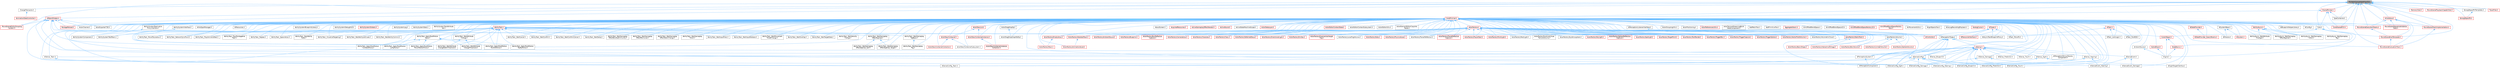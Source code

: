 digraph "PointerIsConvertibleFromTo.h"
{
 // INTERACTIVE_SVG=YES
 // LATEX_PDF_SIZE
  bgcolor="transparent";
  edge [fontname=Helvetica,fontsize=10,labelfontname=Helvetica,labelfontsize=10];
  node [fontname=Helvetica,fontsize=10,shape=box,height=0.2,width=0.4];
  Node1 [id="Node000001",label="PointerIsConvertibleFromTo.h",height=0.2,width=0.4,color="gray40", fillcolor="grey60", style="filled", fontcolor="black",tooltip=" "];
  Node1 -> Node2 [id="edge1_Node000001_Node000002",dir="back",color="steelblue1",style="solid",tooltip=" "];
  Node2 [id="Node000002",label="ChangeTransactor.h",height=0.2,width=0.4,color="grey40", fillcolor="white", style="filled",URL="$d6/da1/ChangeTransactor_8h.html",tooltip=" "];
  Node2 -> Node3 [id="edge2_Node000002_Node000003",dir="back",color="steelblue1",style="solid",tooltip=" "];
  Node3 [id="Node000003",label="IAnimationDataController.h",height=0.2,width=0.4,color="red", fillcolor="#FFF0F0", style="filled",URL="$df/d22/IAnimationDataController_8h.html",tooltip=" "];
  Node1 -> Node172 [id="edge3_Node000001_Node000172",dir="back",color="steelblue1",style="solid",tooltip=" "];
  Node172 [id="Node000172",label="Core.h",height=0.2,width=0.4,color="grey40", fillcolor="white", style="filled",URL="$d6/dd7/Core_8h.html",tooltip=" "];
  Node172 -> Node173 [id="edge4_Node000172_Node000173",dir="back",color="steelblue1",style="solid",tooltip=" "];
  Node173 [id="Node000173",label="CoreUObject.h",height=0.2,width=0.4,color="red", fillcolor="#FFF0F0", style="filled",URL="$d0/ded/CoreUObject_8h.html",tooltip=" "];
  Node173 -> Node12 [id="edge5_Node000173_Node000012",dir="back",color="steelblue1",style="solid",tooltip=" "];
  Node12 [id="Node000012",label="Engine.h",height=0.2,width=0.4,color="grey40", fillcolor="white", style="filled",URL="$d1/d34/Public_2Engine_8h.html",tooltip=" "];
  Node173 -> Node174 [id="edge6_Node000173_Node000174",dir="back",color="steelblue1",style="solid",tooltip=" "];
  Node174 [id="Node000174",label="SlateBasics.h",height=0.2,width=0.4,color="red", fillcolor="#FFF0F0", style="filled",URL="$da/d2f/SlateBasics_8h.html",tooltip=" "];
  Node174 -> Node12 [id="edge7_Node000174_Node000012",dir="back",color="steelblue1",style="solid",tooltip=" "];
  Node172 -> Node12 [id="edge8_Node000172_Node000012",dir="back",color="steelblue1",style="solid",tooltip=" "];
  Node172 -> Node174 [id="edge9_Node000172_Node000174",dir="back",color="steelblue1",style="solid",tooltip=" "];
  Node1 -> Node178 [id="edge10_Node000001_Node000178",dir="back",color="steelblue1",style="solid",tooltip=" "];
  Node178 [id="Node000178",label="CoreMinimal.h",height=0.2,width=0.4,color="red", fillcolor="#FFF0F0", style="filled",URL="$d7/d67/CoreMinimal_8h.html",tooltip=" "];
  Node178 -> Node179 [id="edge11_Node000178_Node000179",dir="back",color="steelblue1",style="solid",tooltip=" "];
  Node179 [id="Node000179",label="AIAsyncTaskBlueprintProxy.h",height=0.2,width=0.4,color="grey40", fillcolor="white", style="filled",URL="$db/d07/AIAsyncTaskBlueprintProxy_8h.html",tooltip=" "];
  Node178 -> Node180 [id="edge12_Node000178_Node000180",dir="back",color="steelblue1",style="solid",tooltip=" "];
  Node180 [id="Node000180",label="AIBlueprintHelperLibrary.h",height=0.2,width=0.4,color="grey40", fillcolor="white", style="filled",URL="$dc/d00/AIBlueprintHelperLibrary_8h.html",tooltip=" "];
  Node178 -> Node181 [id="edge13_Node000178_Node000181",dir="back",color="steelblue1",style="solid",tooltip=" "];
  Node181 [id="Node000181",label="AIConfig.h",height=0.2,width=0.4,color="grey40", fillcolor="white", style="filled",URL="$da/da3/AIConfig_8h.html",tooltip=" "];
  Node178 -> Node182 [id="edge14_Node000178_Node000182",dir="back",color="steelblue1",style="solid",tooltip=" "];
  Node182 [id="Node000182",label="AIController.h",height=0.2,width=0.4,color="red", fillcolor="#FFF0F0", style="filled",URL="$d7/dd8/AIController_8h.html",tooltip=" "];
  Node178 -> Node185 [id="edge15_Node000178_Node000185",dir="back",color="steelblue1",style="solid",tooltip=" "];
  Node185 [id="Node000185",label="AIDataProvider.h",height=0.2,width=0.4,color="red", fillcolor="#FFF0F0", style="filled",URL="$dd/d5b/AIDataProvider_8h.html",tooltip=" "];
  Node185 -> Node186 [id="edge16_Node000185_Node000186",dir="back",color="steelblue1",style="solid",tooltip=" "];
  Node186 [id="Node000186",label="AIDataProvider_QueryParams.h",height=0.2,width=0.4,color="red", fillcolor="#FFF0F0", style="filled",URL="$d3/dd9/AIDataProvider__QueryParams_8h.html",tooltip=" "];
  Node178 -> Node186 [id="edge17_Node000178_Node000186",dir="back",color="steelblue1",style="solid",tooltip=" "];
  Node178 -> Node196 [id="edge18_Node000178_Node000196",dir="back",color="steelblue1",style="solid",tooltip=" "];
  Node196 [id="Node000196",label="AIHotSpotManager.h",height=0.2,width=0.4,color="grey40", fillcolor="white", style="filled",URL="$da/d1d/AIHotSpotManager_8h.html",tooltip=" "];
  Node178 -> Node197 [id="edge19_Node000178_Node000197",dir="back",color="steelblue1",style="solid",tooltip=" "];
  Node197 [id="Node000197",label="AIModule.h",height=0.2,width=0.4,color="grey40", fillcolor="white", style="filled",URL="$d9/df1/AIModule_8h.html",tooltip=" "];
  Node178 -> Node198 [id="edge20_Node000178_Node000198",dir="back",color="steelblue1",style="solid",tooltip=" "];
  Node198 [id="Node000198",label="AIPerceptionComponent.h",height=0.2,width=0.4,color="grey40", fillcolor="white", style="filled",URL="$d6/d0a/AIPerceptionComponent_8h.html",tooltip=" "];
  Node178 -> Node199 [id="edge21_Node000178_Node000199",dir="back",color="steelblue1",style="solid",tooltip=" "];
  Node199 [id="Node000199",label="AIPerceptionListenerInterface.h",height=0.2,width=0.4,color="grey40", fillcolor="white", style="filled",URL="$d4/dd7/AIPerceptionListenerInterface_8h.html",tooltip=" "];
  Node199 -> Node182 [id="edge22_Node000199_Node000182",dir="back",color="steelblue1",style="solid",tooltip=" "];
  Node178 -> Node200 [id="edge23_Node000178_Node000200",dir="back",color="steelblue1",style="solid",tooltip=" "];
  Node200 [id="Node000200",label="AIPerceptionStimuliSource\lComponent.h",height=0.2,width=0.4,color="grey40", fillcolor="white", style="filled",URL="$df/da3/AIPerceptionStimuliSourceComponent_8h.html",tooltip=" "];
  Node178 -> Node201 [id="edge24_Node000178_Node000201",dir="back",color="steelblue1",style="solid",tooltip=" "];
  Node201 [id="Node000201",label="AIPerceptionSystem.h",height=0.2,width=0.4,color="grey40", fillcolor="white", style="filled",URL="$d0/d08/AIPerceptionSystem_8h.html",tooltip=" "];
  Node201 -> Node198 [id="edge25_Node000201_Node000198",dir="back",color="steelblue1",style="solid",tooltip=" "];
  Node178 -> Node202 [id="edge26_Node000178_Node000202",dir="back",color="steelblue1",style="solid",tooltip=" "];
  Node202 [id="Node000202",label="AIPerceptionTypes.h",height=0.2,width=0.4,color="grey40", fillcolor="white", style="filled",URL="$de/d00/AIPerceptionTypes_8h.html",tooltip=" "];
  Node202 -> Node198 [id="edge27_Node000202_Node000198",dir="back",color="steelblue1",style="solid",tooltip=" "];
  Node202 -> Node201 [id="edge28_Node000202_Node000201",dir="back",color="steelblue1",style="solid",tooltip=" "];
  Node202 -> Node203 [id="edge29_Node000202_Node000203",dir="back",color="steelblue1",style="solid",tooltip=" "];
  Node203 [id="Node000203",label="AISense.h",height=0.2,width=0.4,color="red", fillcolor="#FFF0F0", style="filled",URL="$d3/dbd/AISense_8h.html",tooltip=" "];
  Node203 -> Node198 [id="edge30_Node000203_Node000198",dir="back",color="steelblue1",style="solid",tooltip=" "];
  Node203 -> Node200 [id="edge31_Node000203_Node000200",dir="back",color="steelblue1",style="solid",tooltip=" "];
  Node203 -> Node201 [id="edge32_Node000203_Node000201",dir="back",color="steelblue1",style="solid",tooltip=" "];
  Node203 -> Node204 [id="edge33_Node000203_Node000204",dir="back",color="steelblue1",style="solid",tooltip=" "];
  Node204 [id="Node000204",label="AISenseConfig.h",height=0.2,width=0.4,color="grey40", fillcolor="white", style="filled",URL="$d4/d73/AISenseConfig_8h.html",tooltip=" "];
  Node204 -> Node205 [id="edge34_Node000204_Node000205",dir="back",color="steelblue1",style="solid",tooltip=" "];
  Node205 [id="Node000205",label="AISenseConfig_Blueprint.h",height=0.2,width=0.4,color="grey40", fillcolor="white", style="filled",URL="$d7/ddf/AISenseConfig__Blueprint_8h.html",tooltip=" "];
  Node204 -> Node206 [id="edge35_Node000204_Node000206",dir="back",color="steelblue1",style="solid",tooltip=" "];
  Node206 [id="Node000206",label="AISenseConfig_Damage.h",height=0.2,width=0.4,color="grey40", fillcolor="white", style="filled",URL="$d4/d13/AISenseConfig__Damage_8h.html",tooltip=" "];
  Node204 -> Node207 [id="edge36_Node000204_Node000207",dir="back",color="steelblue1",style="solid",tooltip=" "];
  Node207 [id="Node000207",label="AISenseConfig_Hearing.h",height=0.2,width=0.4,color="grey40", fillcolor="white", style="filled",URL="$df/d81/AISenseConfig__Hearing_8h.html",tooltip=" "];
  Node204 -> Node208 [id="edge37_Node000204_Node000208",dir="back",color="steelblue1",style="solid",tooltip=" "];
  Node208 [id="Node000208",label="AISenseConfig_Prediction.h",height=0.2,width=0.4,color="grey40", fillcolor="white", style="filled",URL="$d2/d6e/AISenseConfig__Prediction_8h.html",tooltip=" "];
  Node204 -> Node209 [id="edge38_Node000204_Node000209",dir="back",color="steelblue1",style="solid",tooltip=" "];
  Node209 [id="Node000209",label="AISenseConfig_Sight.h",height=0.2,width=0.4,color="grey40", fillcolor="white", style="filled",URL="$d7/d17/AISenseConfig__Sight_8h.html",tooltip=" "];
  Node204 -> Node210 [id="edge39_Node000204_Node000210",dir="back",color="steelblue1",style="solid",tooltip=" "];
  Node210 [id="Node000210",label="AISenseConfig_Team.h",height=0.2,width=0.4,color="grey40", fillcolor="white", style="filled",URL="$dc/daf/AISenseConfig__Team_8h.html",tooltip=" "];
  Node204 -> Node211 [id="edge40_Node000204_Node000211",dir="back",color="steelblue1",style="solid",tooltip=" "];
  Node211 [id="Node000211",label="AISenseConfig_Touch.h",height=0.2,width=0.4,color="grey40", fillcolor="white", style="filled",URL="$df/d3a/AISenseConfig__Touch_8h.html",tooltip=" "];
  Node203 -> Node205 [id="edge41_Node000203_Node000205",dir="back",color="steelblue1",style="solid",tooltip=" "];
  Node203 -> Node206 [id="edge42_Node000203_Node000206",dir="back",color="steelblue1",style="solid",tooltip=" "];
  Node203 -> Node207 [id="edge43_Node000203_Node000207",dir="back",color="steelblue1",style="solid",tooltip=" "];
  Node203 -> Node208 [id="edge44_Node000203_Node000208",dir="back",color="steelblue1",style="solid",tooltip=" "];
  Node203 -> Node209 [id="edge45_Node000203_Node000209",dir="back",color="steelblue1",style="solid",tooltip=" "];
  Node203 -> Node210 [id="edge46_Node000203_Node000210",dir="back",color="steelblue1",style="solid",tooltip=" "];
  Node203 -> Node211 [id="edge47_Node000203_Node000211",dir="back",color="steelblue1",style="solid",tooltip=" "];
  Node203 -> Node212 [id="edge48_Node000203_Node000212",dir="back",color="steelblue1",style="solid",tooltip=" "];
  Node212 [id="Node000212",label="AISense_Blueprint.h",height=0.2,width=0.4,color="grey40", fillcolor="white", style="filled",URL="$d6/d30/AISense__Blueprint_8h.html",tooltip=" "];
  Node203 -> Node213 [id="edge49_Node000203_Node000213",dir="back",color="steelblue1",style="solid",tooltip=" "];
  Node213 [id="Node000213",label="AISense_Damage.h",height=0.2,width=0.4,color="grey40", fillcolor="white", style="filled",URL="$dd/d37/AISense__Damage_8h.html",tooltip=" "];
  Node213 -> Node206 [id="edge50_Node000213_Node000206",dir="back",color="steelblue1",style="solid",tooltip=" "];
  Node213 -> Node214 [id="edge51_Node000213_Node000214",dir="back",color="steelblue1",style="solid",tooltip=" "];
  Node214 [id="Node000214",label="AISenseEvent_Damage.h",height=0.2,width=0.4,color="grey40", fillcolor="white", style="filled",URL="$db/d23/AISenseEvent__Damage_8h.html",tooltip=" "];
  Node203 -> Node215 [id="edge52_Node000203_Node000215",dir="back",color="steelblue1",style="solid",tooltip=" "];
  Node215 [id="Node000215",label="AISense_Hearing.h",height=0.2,width=0.4,color="grey40", fillcolor="white", style="filled",URL="$dc/d03/AISense__Hearing_8h.html",tooltip=" "];
  Node215 -> Node207 [id="edge53_Node000215_Node000207",dir="back",color="steelblue1",style="solid",tooltip=" "];
  Node215 -> Node216 [id="edge54_Node000215_Node000216",dir="back",color="steelblue1",style="solid",tooltip=" "];
  Node216 [id="Node000216",label="AISenseEvent_Hearing.h",height=0.2,width=0.4,color="grey40", fillcolor="white", style="filled",URL="$df/d3a/AISenseEvent__Hearing_8h.html",tooltip=" "];
  Node203 -> Node217 [id="edge55_Node000203_Node000217",dir="back",color="steelblue1",style="solid",tooltip=" "];
  Node217 [id="Node000217",label="AISense_Prediction.h",height=0.2,width=0.4,color="grey40", fillcolor="white", style="filled",URL="$d4/de0/AISense__Prediction_8h.html",tooltip=" "];
  Node203 -> Node218 [id="edge56_Node000203_Node000218",dir="back",color="steelblue1",style="solid",tooltip=" "];
  Node218 [id="Node000218",label="AISense_Sight.h",height=0.2,width=0.4,color="grey40", fillcolor="white", style="filled",URL="$d7/d6f/AISense__Sight_8h.html",tooltip=" "];
  Node218 -> Node209 [id="edge57_Node000218_Node000209",dir="back",color="steelblue1",style="solid",tooltip=" "];
  Node218 -> Node219 [id="edge58_Node000218_Node000219",dir="back",color="steelblue1",style="solid",tooltip=" "];
  Node219 [id="Node000219",label="AISightTargetInterface.h",height=0.2,width=0.4,color="grey40", fillcolor="white", style="filled",URL="$d0/dd7/AISightTargetInterface_8h.html",tooltip=" "];
  Node203 -> Node220 [id="edge59_Node000203_Node000220",dir="back",color="steelblue1",style="solid",tooltip=" "];
  Node220 [id="Node000220",label="AISense_Team.h",height=0.2,width=0.4,color="grey40", fillcolor="white", style="filled",URL="$d7/d7a/AISense__Team_8h.html",tooltip=" "];
  Node220 -> Node210 [id="edge60_Node000220_Node000210",dir="back",color="steelblue1",style="solid",tooltip=" "];
  Node203 -> Node221 [id="edge61_Node000203_Node000221",dir="back",color="steelblue1",style="solid",tooltip=" "];
  Node221 [id="Node000221",label="AISense_Touch.h",height=0.2,width=0.4,color="grey40", fillcolor="white", style="filled",URL="$d6/db4/AISense__Touch_8h.html",tooltip=" "];
  Node202 -> Node204 [id="edge62_Node000202_Node000204",dir="back",color="steelblue1",style="solid",tooltip=" "];
  Node202 -> Node207 [id="edge63_Node000202_Node000207",dir="back",color="steelblue1",style="solid",tooltip=" "];
  Node202 -> Node209 [id="edge64_Node000202_Node000209",dir="back",color="steelblue1",style="solid",tooltip=" "];
  Node202 -> Node222 [id="edge65_Node000202_Node000222",dir="back",color="steelblue1",style="solid",tooltip=" "];
  Node222 [id="Node000222",label="AISenseEvent.h",height=0.2,width=0.4,color="grey40", fillcolor="white", style="filled",URL="$de/d44/AISenseEvent_8h.html",tooltip=" "];
  Node222 -> Node214 [id="edge66_Node000222_Node000214",dir="back",color="steelblue1",style="solid",tooltip=" "];
  Node222 -> Node216 [id="edge67_Node000222_Node000216",dir="back",color="steelblue1",style="solid",tooltip=" "];
  Node178 -> Node223 [id="edge68_Node000178_Node000223",dir="back",color="steelblue1",style="solid",tooltip=" "];
  Node223 [id="Node000223",label="AIResourceInterface.h",height=0.2,width=0.4,color="red", fillcolor="#FFF0F0", style="filled",URL="$dd/d0d/AIResourceInterface_8h.html",tooltip=" "];
  Node178 -> Node280 [id="edge69_Node000178_Node000280",dir="back",color="steelblue1",style="solid",tooltip=" "];
  Node280 [id="Node000280",label="AIResources.h",height=0.2,width=0.4,color="grey40", fillcolor="white", style="filled",URL="$d9/db0/AIResources_8h.html",tooltip=" "];
  Node178 -> Node203 [id="edge70_Node000178_Node000203",dir="back",color="steelblue1",style="solid",tooltip=" "];
  Node178 -> Node204 [id="edge71_Node000178_Node000204",dir="back",color="steelblue1",style="solid",tooltip=" "];
  Node178 -> Node205 [id="edge72_Node000178_Node000205",dir="back",color="steelblue1",style="solid",tooltip=" "];
  Node178 -> Node206 [id="edge73_Node000178_Node000206",dir="back",color="steelblue1",style="solid",tooltip=" "];
  Node178 -> Node207 [id="edge74_Node000178_Node000207",dir="back",color="steelblue1",style="solid",tooltip=" "];
  Node178 -> Node208 [id="edge75_Node000178_Node000208",dir="back",color="steelblue1",style="solid",tooltip=" "];
  Node178 -> Node209 [id="edge76_Node000178_Node000209",dir="back",color="steelblue1",style="solid",tooltip=" "];
  Node178 -> Node210 [id="edge77_Node000178_Node000210",dir="back",color="steelblue1",style="solid",tooltip=" "];
  Node178 -> Node211 [id="edge78_Node000178_Node000211",dir="back",color="steelblue1",style="solid",tooltip=" "];
  Node178 -> Node222 [id="edge79_Node000178_Node000222",dir="back",color="steelblue1",style="solid",tooltip=" "];
  Node178 -> Node214 [id="edge80_Node000178_Node000214",dir="back",color="steelblue1",style="solid",tooltip=" "];
  Node178 -> Node216 [id="edge81_Node000178_Node000216",dir="back",color="steelblue1",style="solid",tooltip=" "];
  Node178 -> Node212 [id="edge82_Node000178_Node000212",dir="back",color="steelblue1",style="solid",tooltip=" "];
  Node178 -> Node213 [id="edge83_Node000178_Node000213",dir="back",color="steelblue1",style="solid",tooltip=" "];
  Node178 -> Node215 [id="edge84_Node000178_Node000215",dir="back",color="steelblue1",style="solid",tooltip=" "];
  Node178 -> Node217 [id="edge85_Node000178_Node000217",dir="back",color="steelblue1",style="solid",tooltip=" "];
  Node178 -> Node218 [id="edge86_Node000178_Node000218",dir="back",color="steelblue1",style="solid",tooltip=" "];
  Node178 -> Node220 [id="edge87_Node000178_Node000220",dir="back",color="steelblue1",style="solid",tooltip=" "];
  Node178 -> Node221 [id="edge88_Node000178_Node000221",dir="back",color="steelblue1",style="solid",tooltip=" "];
  Node178 -> Node219 [id="edge89_Node000178_Node000219",dir="back",color="steelblue1",style="solid",tooltip=" "];
  Node178 -> Node281 [id="edge90_Node000178_Node000281",dir="back",color="steelblue1",style="solid",tooltip=" "];
  Node281 [id="Node000281",label="AISystem.h",height=0.2,width=0.4,color="red", fillcolor="#FFF0F0", style="filled",URL="$d0/d71/AISystem_8h.html",tooltip=" "];
  Node178 -> Node286 [id="edge91_Node000178_Node000286",dir="back",color="steelblue1",style="solid",tooltip=" "];
  Node286 [id="Node000286",label="AISystemBase.h",height=0.2,width=0.4,color="grey40", fillcolor="white", style="filled",URL="$d5/d44/AISystemBase_8h.html",tooltip=" "];
  Node286 -> Node197 [id="edge92_Node000286_Node000197",dir="back",color="steelblue1",style="solid",tooltip=" "];
  Node286 -> Node281 [id="edge93_Node000286_Node000281",dir="back",color="steelblue1",style="solid",tooltip=" "];
  Node178 -> Node287 [id="edge94_Node000178_Node000287",dir="back",color="steelblue1",style="solid",tooltip=" "];
  Node287 [id="Node000287",label="AITask.h",height=0.2,width=0.4,color="red", fillcolor="#FFF0F0", style="filled",URL="$d6/de2/AITask_8h.html",tooltip=" "];
  Node287 -> Node288 [id="edge95_Node000287_Node000288",dir="back",color="steelblue1",style="solid",tooltip=" "];
  Node288 [id="Node000288",label="AITask_LockLogic.h",height=0.2,width=0.4,color="grey40", fillcolor="white", style="filled",URL="$d8/d28/AITask__LockLogic_8h.html",tooltip=" "];
  Node287 -> Node277 [id="edge96_Node000287_Node000277",dir="back",color="steelblue1",style="solid",tooltip=" "];
  Node277 [id="Node000277",label="AITask_MoveTo.h",height=0.2,width=0.4,color="grey40", fillcolor="white", style="filled",URL="$d4/dc4/AITask__MoveTo_8h.html",tooltip=" "];
  Node287 -> Node289 [id="edge97_Node000287_Node000289",dir="back",color="steelblue1",style="solid",tooltip=" "];
  Node289 [id="Node000289",label="AITask_RunEQS.h",height=0.2,width=0.4,color="grey40", fillcolor="white", style="filled",URL="$d9/d9f/AITask__RunEQS_8h.html",tooltip=" "];
  Node178 -> Node288 [id="edge98_Node000178_Node000288",dir="back",color="steelblue1",style="solid",tooltip=" "];
  Node178 -> Node277 [id="edge99_Node000178_Node000277",dir="back",color="steelblue1",style="solid",tooltip=" "];
  Node178 -> Node289 [id="edge100_Node000178_Node000289",dir="back",color="steelblue1",style="solid",tooltip=" "];
  Node178 -> Node290 [id="edge101_Node000178_Node000290",dir="back",color="steelblue1",style="solid",tooltip=" "];
  Node290 [id="Node000290",label="AITypes.h",height=0.2,width=0.4,color="red", fillcolor="#FFF0F0", style="filled",URL="$dd/d64/AITypes_8h.html",tooltip=" "];
  Node290 -> Node179 [id="edge102_Node000290_Node000179",dir="back",color="steelblue1",style="solid",tooltip=" "];
  Node290 -> Node182 [id="edge103_Node000290_Node000182",dir="back",color="steelblue1",style="solid",tooltip=" "];
  Node290 -> Node202 [id="edge104_Node000290_Node000202",dir="back",color="steelblue1",style="solid",tooltip=" "];
  Node290 -> Node223 [id="edge105_Node000290_Node000223",dir="back",color="steelblue1",style="solid",tooltip=" "];
  Node290 -> Node277 [id="edge106_Node000290_Node000277",dir="back",color="steelblue1",style="solid",tooltip=" "];
  Node178 -> Node295 [id="edge107_Node000178_Node000295",dir="back",color="steelblue1",style="solid",tooltip=" "];
  Node295 [id="Node000295",label="AbilityAsync.h",height=0.2,width=0.4,color="red", fillcolor="#FFF0F0", style="filled",URL="$d8/dce/AbilityAsync_8h.html",tooltip=" "];
  Node295 -> Node296 [id="edge108_Node000295_Node000296",dir="back",color="steelblue1",style="solid",tooltip=" "];
  Node296 [id="Node000296",label="AbilityAsync_WaitAttribute\lChanged.h",height=0.2,width=0.4,color="grey40", fillcolor="white", style="filled",URL="$d8/d81/AbilityAsync__WaitAttributeChanged_8h.html",tooltip=" "];
  Node295 -> Node297 [id="edge109_Node000295_Node000297",dir="back",color="steelblue1",style="solid",tooltip=" "];
  Node297 [id="Node000297",label="AbilityAsync_WaitGameplay\lEffectApplied.h",height=0.2,width=0.4,color="grey40", fillcolor="white", style="filled",URL="$dd/d1a/AbilityAsync__WaitGameplayEffectApplied_8h.html",tooltip=" "];
  Node295 -> Node298 [id="edge110_Node000295_Node000298",dir="back",color="steelblue1",style="solid",tooltip=" "];
  Node298 [id="Node000298",label="AbilityAsync_WaitGameplay\lEvent.h",height=0.2,width=0.4,color="grey40", fillcolor="white", style="filled",URL="$d4/d2d/AbilityAsync__WaitGameplayEvent_8h.html",tooltip=" "];
  Node295 -> Node299 [id="edge111_Node000295_Node000299",dir="back",color="steelblue1",style="solid",tooltip=" "];
  Node299 [id="Node000299",label="AbilityAsync_WaitGameplay\lTag.h",height=0.2,width=0.4,color="grey40", fillcolor="white", style="filled",URL="$d8/dc5/AbilityAsync__WaitGameplayTag_8h.html",tooltip=" "];
  Node178 -> Node296 [id="edge112_Node000178_Node000296",dir="back",color="steelblue1",style="solid",tooltip=" "];
  Node178 -> Node297 [id="edge113_Node000178_Node000297",dir="back",color="steelblue1",style="solid",tooltip=" "];
  Node178 -> Node298 [id="edge114_Node000178_Node000298",dir="back",color="steelblue1",style="solid",tooltip=" "];
  Node178 -> Node299 [id="edge115_Node000178_Node000299",dir="back",color="steelblue1",style="solid",tooltip=" "];
  Node178 -> Node302 [id="edge116_Node000178_Node000302",dir="back",color="steelblue1",style="solid",tooltip=" "];
  Node302 [id="Node000302",label="AbilitySystemBlueprintLibrary.h",height=0.2,width=0.4,color="grey40", fillcolor="white", style="filled",URL="$d5/dd6/AbilitySystemBlueprintLibrary_8h.html",tooltip=" "];
  Node178 -> Node303 [id="edge117_Node000178_Node000303",dir="back",color="steelblue1",style="solid",tooltip=" "];
  Node303 [id="Node000303",label="AbilitySystemComponent.h",height=0.2,width=0.4,color="grey40", fillcolor="white", style="filled",URL="$d0/da3/AbilitySystemComponent_8h.html",tooltip=" "];
  Node178 -> Node304 [id="edge118_Node000178_Node000304",dir="back",color="steelblue1",style="solid",tooltip=" "];
  Node304 [id="Node000304",label="AbilitySystemDebugHUD.h",height=0.2,width=0.4,color="grey40", fillcolor="white", style="filled",URL="$dc/d84/AbilitySystemDebugHUD_8h.html",tooltip=" "];
  Node178 -> Node305 [id="edge119_Node000178_Node000305",dir="back",color="steelblue1",style="solid",tooltip=" "];
  Node305 [id="Node000305",label="AbilitySystemGlobals.h",height=0.2,width=0.4,color="red", fillcolor="#FFF0F0", style="filled",URL="$dc/d82/AbilitySystemGlobals_8h.html",tooltip=" "];
  Node178 -> Node307 [id="edge120_Node000178_Node000307",dir="back",color="steelblue1",style="solid",tooltip=" "];
  Node307 [id="Node000307",label="AbilitySystemInterface.h",height=0.2,width=0.4,color="grey40", fillcolor="white", style="filled",URL="$d8/d76/AbilitySystemInterface_8h.html",tooltip=" "];
  Node307 -> Node308 [id="edge121_Node000307_Node000308",dir="back",color="steelblue1",style="solid",tooltip=" "];
  Node308 [id="Node000308",label="AbilitySystemTestPawn.h",height=0.2,width=0.4,color="grey40", fillcolor="white", style="filled",URL="$d9/d5f/AbilitySystemTestPawn_8h.html",tooltip=" "];
  Node178 -> Node309 [id="edge122_Node000178_Node000309",dir="back",color="steelblue1",style="solid",tooltip=" "];
  Node309 [id="Node000309",label="AbilitySystemLog.h",height=0.2,width=0.4,color="grey40", fillcolor="white", style="filled",URL="$d9/d0f/AbilitySystemLog_8h.html",tooltip=" "];
  Node178 -> Node310 [id="edge123_Node000178_Node000310",dir="back",color="steelblue1",style="solid",tooltip=" "];
  Node310 [id="Node000310",label="AbilitySystemReplication\lProxyInterface.h",height=0.2,width=0.4,color="grey40", fillcolor="white", style="filled",URL="$d9/d17/AbilitySystemReplicationProxyInterface_8h.html",tooltip=" "];
  Node310 -> Node303 [id="edge124_Node000310_Node000303",dir="back",color="steelblue1",style="solid",tooltip=" "];
  Node178 -> Node311 [id="edge125_Node000178_Node000311",dir="back",color="steelblue1",style="solid",tooltip=" "];
  Node311 [id="Node000311",label="AbilitySystemStats.h",height=0.2,width=0.4,color="grey40", fillcolor="white", style="filled",URL="$d2/d42/AbilitySystemStats_8h.html",tooltip=" "];
  Node178 -> Node312 [id="edge126_Node000178_Node000312",dir="back",color="steelblue1",style="solid",tooltip=" "];
  Node312 [id="Node000312",label="AbilitySystemTestAttribute\lSet.h",height=0.2,width=0.4,color="grey40", fillcolor="white", style="filled",URL="$df/d1f/AbilitySystemTestAttributeSet_8h.html",tooltip=" "];
  Node178 -> Node308 [id="edge127_Node000178_Node000308",dir="back",color="steelblue1",style="solid",tooltip=" "];
  Node178 -> Node313 [id="edge128_Node000178_Node000313",dir="back",color="steelblue1",style="solid",tooltip=" "];
  Node313 [id="Node000313",label="AbilityTask.h",height=0.2,width=0.4,color="red", fillcolor="#FFF0F0", style="filled",URL="$d2/d8e/AbilityTask_8h.html",tooltip=" "];
  Node313 -> Node314 [id="edge129_Node000313_Node000314",dir="back",color="steelblue1",style="solid",tooltip=" "];
  Node314 [id="Node000314",label="AbilityTask_ApplyRootMotion\lConstantForce.h",height=0.2,width=0.4,color="grey40", fillcolor="white", style="filled",URL="$d0/de8/AbilityTask__ApplyRootMotionConstantForce_8h.html",tooltip=" "];
  Node313 -> Node315 [id="edge130_Node000313_Node000315",dir="back",color="steelblue1",style="solid",tooltip=" "];
  Node315 [id="Node000315",label="AbilityTask_ApplyRootMotion\lJumpForce.h",height=0.2,width=0.4,color="grey40", fillcolor="white", style="filled",URL="$d7/db6/AbilityTask__ApplyRootMotionJumpForce_8h.html",tooltip=" "];
  Node313 -> Node316 [id="edge131_Node000313_Node000316",dir="back",color="steelblue1",style="solid",tooltip=" "];
  Node316 [id="Node000316",label="AbilityTask_ApplyRootMotion\lMoveToActorForce.h",height=0.2,width=0.4,color="grey40", fillcolor="white", style="filled",URL="$d5/de3/AbilityTask__ApplyRootMotionMoveToActorForce_8h.html",tooltip=" "];
  Node313 -> Node317 [id="edge132_Node000313_Node000317",dir="back",color="steelblue1",style="solid",tooltip=" "];
  Node317 [id="Node000317",label="AbilityTask_ApplyRootMotion\lMoveToForce.h",height=0.2,width=0.4,color="grey40", fillcolor="white", style="filled",URL="$d3/dc3/AbilityTask__ApplyRootMotionMoveToForce_8h.html",tooltip=" "];
  Node313 -> Node318 [id="edge133_Node000313_Node000318",dir="back",color="steelblue1",style="solid",tooltip=" "];
  Node318 [id="Node000318",label="AbilityTask_ApplyRootMotion\lRadialForce.h",height=0.2,width=0.4,color="grey40", fillcolor="white", style="filled",URL="$da/d06/AbilityTask__ApplyRootMotionRadialForce_8h.html",tooltip=" "];
  Node313 -> Node319 [id="edge134_Node000313_Node000319",dir="back",color="steelblue1",style="solid",tooltip=" "];
  Node319 [id="Node000319",label="AbilityTask_ApplyRootMotion\l_Base.h",height=0.2,width=0.4,color="grey40", fillcolor="white", style="filled",URL="$d8/d7d/AbilityTask__ApplyRootMotion__Base_8h.html",tooltip=" "];
  Node319 -> Node314 [id="edge135_Node000319_Node000314",dir="back",color="steelblue1",style="solid",tooltip=" "];
  Node319 -> Node315 [id="edge136_Node000319_Node000315",dir="back",color="steelblue1",style="solid",tooltip=" "];
  Node319 -> Node316 [id="edge137_Node000319_Node000316",dir="back",color="steelblue1",style="solid",tooltip=" "];
  Node319 -> Node317 [id="edge138_Node000319_Node000317",dir="back",color="steelblue1",style="solid",tooltip=" "];
  Node319 -> Node318 [id="edge139_Node000319_Node000318",dir="back",color="steelblue1",style="solid",tooltip=" "];
  Node313 -> Node320 [id="edge140_Node000313_Node000320",dir="back",color="steelblue1",style="solid",tooltip=" "];
  Node320 [id="Node000320",label="AbilityTask_MoveToLocation.h",height=0.2,width=0.4,color="grey40", fillcolor="white", style="filled",URL="$da/d8d/AbilityTask__MoveToLocation_8h.html",tooltip=" "];
  Node313 -> Node321 [id="edge141_Node000313_Node000321",dir="back",color="steelblue1",style="solid",tooltip=" "];
  Node321 [id="Node000321",label="AbilityTask_NetworkSyncPoint.h",height=0.2,width=0.4,color="grey40", fillcolor="white", style="filled",URL="$dc/d62/AbilityTask__NetworkSyncPoint_8h.html",tooltip=" "];
  Node313 -> Node322 [id="edge142_Node000313_Node000322",dir="back",color="steelblue1",style="solid",tooltip=" "];
  Node322 [id="Node000322",label="AbilityTask_PlayAnimAndWait.h",height=0.2,width=0.4,color="grey40", fillcolor="white", style="filled",URL="$d4/d50/AbilityTask__PlayAnimAndWait_8h.html",tooltip=" "];
  Node313 -> Node323 [id="edge143_Node000313_Node000323",dir="back",color="steelblue1",style="solid",tooltip=" "];
  Node323 [id="Node000323",label="AbilityTask_PlayMontageAnd\lWait.h",height=0.2,width=0.4,color="grey40", fillcolor="white", style="filled",URL="$de/d05/AbilityTask__PlayMontageAndWait_8h.html",tooltip=" "];
  Node313 -> Node324 [id="edge144_Node000313_Node000324",dir="back",color="steelblue1",style="solid",tooltip=" "];
  Node324 [id="Node000324",label="AbilityTask_Repeat.h",height=0.2,width=0.4,color="grey40", fillcolor="white", style="filled",URL="$da/d7d/AbilityTask__Repeat_8h.html",tooltip=" "];
  Node313 -> Node325 [id="edge145_Node000313_Node000325",dir="back",color="steelblue1",style="solid",tooltip=" "];
  Node325 [id="Node000325",label="AbilityTask_SpawnActor.h",height=0.2,width=0.4,color="grey40", fillcolor="white", style="filled",URL="$dc/d97/AbilityTask__SpawnActor_8h.html",tooltip=" "];
  Node313 -> Node326 [id="edge146_Node000313_Node000326",dir="back",color="steelblue1",style="solid",tooltip=" "];
  Node326 [id="Node000326",label="AbilityTask_StartAbility\lState.h",height=0.2,width=0.4,color="grey40", fillcolor="white", style="filled",URL="$db/d91/AbilityTask__StartAbilityState_8h.html",tooltip=" "];
  Node313 -> Node327 [id="edge147_Node000313_Node000327",dir="back",color="steelblue1",style="solid",tooltip=" "];
  Node327 [id="Node000327",label="AbilityTask_VisualizeTargeting.h",height=0.2,width=0.4,color="grey40", fillcolor="white", style="filled",URL="$df/dbd/AbilityTask__VisualizeTargeting_8h.html",tooltip=" "];
  Node313 -> Node328 [id="edge148_Node000313_Node000328",dir="back",color="steelblue1",style="solid",tooltip=" "];
  Node328 [id="Node000328",label="AbilityTask_WaitAbilityActivate.h",height=0.2,width=0.4,color="grey40", fillcolor="white", style="filled",URL="$db/da3/AbilityTask__WaitAbilityActivate_8h.html",tooltip=" "];
  Node313 -> Node329 [id="edge149_Node000313_Node000329",dir="back",color="steelblue1",style="solid",tooltip=" "];
  Node329 [id="Node000329",label="AbilityTask_WaitAbilityCommit.h",height=0.2,width=0.4,color="grey40", fillcolor="white", style="filled",URL="$de/de8/AbilityTask__WaitAbilityCommit_8h.html",tooltip=" "];
  Node313 -> Node330 [id="edge150_Node000313_Node000330",dir="back",color="steelblue1",style="solid",tooltip=" "];
  Node330 [id="Node000330",label="AbilityTask_WaitAttribute\lChange.h",height=0.2,width=0.4,color="grey40", fillcolor="white", style="filled",URL="$dd/d60/AbilityTask__WaitAttributeChange_8h.html",tooltip=" "];
  Node330 -> Node331 [id="edge151_Node000330_Node000331",dir="back",color="steelblue1",style="solid",tooltip=" "];
  Node331 [id="Node000331",label="AbilityTask_WaitAttribute\lChangeRatioThreshold.h",height=0.2,width=0.4,color="grey40", fillcolor="white", style="filled",URL="$de/d5e/AbilityTask__WaitAttributeChangeRatioThreshold_8h.html",tooltip=" "];
  Node330 -> Node332 [id="edge152_Node000330_Node000332",dir="back",color="steelblue1",style="solid",tooltip=" "];
  Node332 [id="Node000332",label="AbilityTask_WaitAttribute\lChangeThreshold.h",height=0.2,width=0.4,color="grey40", fillcolor="white", style="filled",URL="$db/d3e/AbilityTask__WaitAttributeChangeThreshold_8h.html",tooltip=" "];
  Node313 -> Node331 [id="edge153_Node000313_Node000331",dir="back",color="steelblue1",style="solid",tooltip=" "];
  Node313 -> Node332 [id="edge154_Node000313_Node000332",dir="back",color="steelblue1",style="solid",tooltip=" "];
  Node313 -> Node333 [id="edge155_Node000313_Node000333",dir="back",color="steelblue1",style="solid",tooltip=" "];
  Node333 [id="Node000333",label="AbilityTask_WaitCancel.h",height=0.2,width=0.4,color="grey40", fillcolor="white", style="filled",URL="$dc/d16/AbilityTask__WaitCancel_8h.html",tooltip=" "];
  Node313 -> Node334 [id="edge156_Node000313_Node000334",dir="back",color="steelblue1",style="solid",tooltip=" "];
  Node334 [id="Node000334",label="AbilityTask_WaitConfirm.h",height=0.2,width=0.4,color="grey40", fillcolor="white", style="filled",URL="$d3/d4f/AbilityTask__WaitConfirm_8h.html",tooltip=" "];
  Node313 -> Node335 [id="edge157_Node000313_Node000335",dir="back",color="steelblue1",style="solid",tooltip=" "];
  Node335 [id="Node000335",label="AbilityTask_WaitConfirmCancel.h",height=0.2,width=0.4,color="grey40", fillcolor="white", style="filled",URL="$de/d88/AbilityTask__WaitConfirmCancel_8h.html",tooltip=" "];
  Node313 -> Node336 [id="edge158_Node000313_Node000336",dir="back",color="steelblue1",style="solid",tooltip=" "];
  Node336 [id="Node000336",label="AbilityTask_WaitDelay.h",height=0.2,width=0.4,color="grey40", fillcolor="white", style="filled",URL="$dc/d63/AbilityTask__WaitDelay_8h.html",tooltip=" "];
  Node313 -> Node337 [id="edge159_Node000313_Node000337",dir="back",color="steelblue1",style="solid",tooltip=" "];
  Node337 [id="Node000337",label="AbilityTask_WaitGameplay\lEffectApplied.h",height=0.2,width=0.4,color="grey40", fillcolor="white", style="filled",URL="$d8/dfe/AbilityTask__WaitGameplayEffectApplied_8h.html",tooltip=" "];
  Node337 -> Node338 [id="edge160_Node000337_Node000338",dir="back",color="steelblue1",style="solid",tooltip=" "];
  Node338 [id="Node000338",label="AbilityTask_WaitGameplay\lEffectApplied_Self.h",height=0.2,width=0.4,color="grey40", fillcolor="white", style="filled",URL="$d0/d01/AbilityTask__WaitGameplayEffectApplied__Self_8h.html",tooltip=" "];
  Node337 -> Node339 [id="edge161_Node000337_Node000339",dir="back",color="steelblue1",style="solid",tooltip=" "];
  Node339 [id="Node000339",label="AbilityTask_WaitGameplay\lEffectApplied_Target.h",height=0.2,width=0.4,color="grey40", fillcolor="white", style="filled",URL="$db/dc4/AbilityTask__WaitGameplayEffectApplied__Target_8h.html",tooltip=" "];
  Node313 -> Node340 [id="edge162_Node000313_Node000340",dir="back",color="steelblue1",style="solid",tooltip=" "];
  Node340 [id="Node000340",label="AbilityTask_WaitGameplay\lEffectBlockedImmunity.h",height=0.2,width=0.4,color="grey40", fillcolor="white", style="filled",URL="$d4/d24/AbilityTask__WaitGameplayEffectBlockedImmunity_8h.html",tooltip=" "];
  Node313 -> Node341 [id="edge163_Node000313_Node000341",dir="back",color="steelblue1",style="solid",tooltip=" "];
  Node341 [id="Node000341",label="AbilityTask_WaitGameplay\lEffectRemoved.h",height=0.2,width=0.4,color="grey40", fillcolor="white", style="filled",URL="$d1/da9/AbilityTask__WaitGameplayEffectRemoved_8h.html",tooltip=" "];
  Node313 -> Node342 [id="edge164_Node000313_Node000342",dir="back",color="steelblue1",style="solid",tooltip=" "];
  Node342 [id="Node000342",label="AbilityTask_WaitGameplay\lEffectStackChange.h",height=0.2,width=0.4,color="grey40", fillcolor="white", style="filled",URL="$de/db3/AbilityTask__WaitGameplayEffectStackChange_8h.html",tooltip=" "];
  Node313 -> Node343 [id="edge165_Node000313_Node000343",dir="back",color="steelblue1",style="solid",tooltip=" "];
  Node343 [id="Node000343",label="AbilityTask_WaitGameplay\lEvent.h",height=0.2,width=0.4,color="grey40", fillcolor="white", style="filled",URL="$dc/db8/AbilityTask__WaitGameplayEvent_8h.html",tooltip=" "];
  Node313 -> Node344 [id="edge166_Node000313_Node000344",dir="back",color="steelblue1",style="solid",tooltip=" "];
  Node344 [id="Node000344",label="AbilityTask_WaitGameplay\lTagBase.h",height=0.2,width=0.4,color="grey40", fillcolor="white", style="filled",URL="$d8/dd0/AbilityTask__WaitGameplayTagBase_8h.html",tooltip=" "];
  Node344 -> Node345 [id="edge167_Node000344_Node000345",dir="back",color="steelblue1",style="solid",tooltip=" "];
  Node345 [id="Node000345",label="AbilityTask_WaitGameplay\lTag.h",height=0.2,width=0.4,color="grey40", fillcolor="white", style="filled",URL="$d3/d4f/AbilityTask__WaitGameplayTag_8h.html",tooltip=" "];
  Node313 -> Node348 [id="edge168_Node000313_Node000348",dir="back",color="steelblue1",style="solid",tooltip=" "];
  Node348 [id="Node000348",label="AbilityTask_WaitInputPress.h",height=0.2,width=0.4,color="grey40", fillcolor="white", style="filled",URL="$d6/d00/AbilityTask__WaitInputPress_8h.html",tooltip=" "];
  Node313 -> Node349 [id="edge169_Node000313_Node000349",dir="back",color="steelblue1",style="solid",tooltip=" "];
  Node349 [id="Node000349",label="AbilityTask_WaitInputRelease.h",height=0.2,width=0.4,color="grey40", fillcolor="white", style="filled",URL="$d1/d89/AbilityTask__WaitInputRelease_8h.html",tooltip=" "];
  Node313 -> Node350 [id="edge170_Node000313_Node000350",dir="back",color="steelblue1",style="solid",tooltip=" "];
  Node350 [id="Node000350",label="AbilityTask_WaitMovement\lModeChange.h",height=0.2,width=0.4,color="grey40", fillcolor="white", style="filled",URL="$d9/df7/AbilityTask__WaitMovementModeChange_8h.html",tooltip=" "];
  Node313 -> Node351 [id="edge171_Node000313_Node000351",dir="back",color="steelblue1",style="solid",tooltip=" "];
  Node351 [id="Node000351",label="AbilityTask_WaitOverlap.h",height=0.2,width=0.4,color="grey40", fillcolor="white", style="filled",URL="$d9/dab/AbilityTask__WaitOverlap_8h.html",tooltip=" "];
  Node313 -> Node352 [id="edge172_Node000313_Node000352",dir="back",color="steelblue1",style="solid",tooltip=" "];
  Node352 [id="Node000352",label="AbilityTask_WaitTargetData.h",height=0.2,width=0.4,color="grey40", fillcolor="white", style="filled",URL="$d2/d40/AbilityTask__WaitTargetData_8h.html",tooltip=" "];
  Node313 -> Node353 [id="edge173_Node000313_Node000353",dir="back",color="steelblue1",style="solid",tooltip=" "];
  Node353 [id="Node000353",label="AbilityTask_WaitVelocity\lChange.h",height=0.2,width=0.4,color="grey40", fillcolor="white", style="filled",URL="$da/d38/AbilityTask__WaitVelocityChange_8h.html",tooltip=" "];
  Node178 -> Node314 [id="edge174_Node000178_Node000314",dir="back",color="steelblue1",style="solid",tooltip=" "];
  Node178 -> Node315 [id="edge175_Node000178_Node000315",dir="back",color="steelblue1",style="solid",tooltip=" "];
  Node178 -> Node316 [id="edge176_Node000178_Node000316",dir="back",color="steelblue1",style="solid",tooltip=" "];
  Node178 -> Node317 [id="edge177_Node000178_Node000317",dir="back",color="steelblue1",style="solid",tooltip=" "];
  Node178 -> Node318 [id="edge178_Node000178_Node000318",dir="back",color="steelblue1",style="solid",tooltip=" "];
  Node178 -> Node319 [id="edge179_Node000178_Node000319",dir="back",color="steelblue1",style="solid",tooltip=" "];
  Node178 -> Node320 [id="edge180_Node000178_Node000320",dir="back",color="steelblue1",style="solid",tooltip=" "];
  Node178 -> Node321 [id="edge181_Node000178_Node000321",dir="back",color="steelblue1",style="solid",tooltip=" "];
  Node178 -> Node322 [id="edge182_Node000178_Node000322",dir="back",color="steelblue1",style="solid",tooltip=" "];
  Node178 -> Node323 [id="edge183_Node000178_Node000323",dir="back",color="steelblue1",style="solid",tooltip=" "];
  Node178 -> Node324 [id="edge184_Node000178_Node000324",dir="back",color="steelblue1",style="solid",tooltip=" "];
  Node178 -> Node325 [id="edge185_Node000178_Node000325",dir="back",color="steelblue1",style="solid",tooltip=" "];
  Node178 -> Node326 [id="edge186_Node000178_Node000326",dir="back",color="steelblue1",style="solid",tooltip=" "];
  Node178 -> Node327 [id="edge187_Node000178_Node000327",dir="back",color="steelblue1",style="solid",tooltip=" "];
  Node178 -> Node328 [id="edge188_Node000178_Node000328",dir="back",color="steelblue1",style="solid",tooltip=" "];
  Node178 -> Node329 [id="edge189_Node000178_Node000329",dir="back",color="steelblue1",style="solid",tooltip=" "];
  Node178 -> Node330 [id="edge190_Node000178_Node000330",dir="back",color="steelblue1",style="solid",tooltip=" "];
  Node178 -> Node331 [id="edge191_Node000178_Node000331",dir="back",color="steelblue1",style="solid",tooltip=" "];
  Node178 -> Node332 [id="edge192_Node000178_Node000332",dir="back",color="steelblue1",style="solid",tooltip=" "];
  Node178 -> Node333 [id="edge193_Node000178_Node000333",dir="back",color="steelblue1",style="solid",tooltip=" "];
  Node178 -> Node334 [id="edge194_Node000178_Node000334",dir="back",color="steelblue1",style="solid",tooltip=" "];
  Node178 -> Node335 [id="edge195_Node000178_Node000335",dir="back",color="steelblue1",style="solid",tooltip=" "];
  Node178 -> Node336 [id="edge196_Node000178_Node000336",dir="back",color="steelblue1",style="solid",tooltip=" "];
  Node178 -> Node337 [id="edge197_Node000178_Node000337",dir="back",color="steelblue1",style="solid",tooltip=" "];
  Node178 -> Node338 [id="edge198_Node000178_Node000338",dir="back",color="steelblue1",style="solid",tooltip=" "];
  Node178 -> Node339 [id="edge199_Node000178_Node000339",dir="back",color="steelblue1",style="solid",tooltip=" "];
  Node178 -> Node340 [id="edge200_Node000178_Node000340",dir="back",color="steelblue1",style="solid",tooltip=" "];
  Node178 -> Node341 [id="edge201_Node000178_Node000341",dir="back",color="steelblue1",style="solid",tooltip=" "];
  Node178 -> Node342 [id="edge202_Node000178_Node000342",dir="back",color="steelblue1",style="solid",tooltip=" "];
  Node178 -> Node343 [id="edge203_Node000178_Node000343",dir="back",color="steelblue1",style="solid",tooltip=" "];
  Node178 -> Node345 [id="edge204_Node000178_Node000345",dir="back",color="steelblue1",style="solid",tooltip=" "];
  Node178 -> Node344 [id="edge205_Node000178_Node000344",dir="back",color="steelblue1",style="solid",tooltip=" "];
  Node178 -> Node348 [id="edge206_Node000178_Node000348",dir="back",color="steelblue1",style="solid",tooltip=" "];
  Node178 -> Node349 [id="edge207_Node000178_Node000349",dir="back",color="steelblue1",style="solid",tooltip=" "];
  Node178 -> Node350 [id="edge208_Node000178_Node000350",dir="back",color="steelblue1",style="solid",tooltip=" "];
  Node178 -> Node351 [id="edge209_Node000178_Node000351",dir="back",color="steelblue1",style="solid",tooltip=" "];
  Node178 -> Node352 [id="edge210_Node000178_Node000352",dir="back",color="steelblue1",style="solid",tooltip=" "];
  Node178 -> Node353 [id="edge211_Node000178_Node000353",dir="back",color="steelblue1",style="solid",tooltip=" "];
  Node178 -> Node354 [id="edge212_Node000178_Node000354",dir="back",color="steelblue1",style="solid",tooltip=" "];
  Node354 [id="Node000354",label="AboutScreen.h",height=0.2,width=0.4,color="grey40", fillcolor="white", style="filled",URL="$d0/d33/AboutScreen_8h.html",tooltip=" "];
  Node178 -> Node355 [id="edge213_Node000178_Node000355",dir="back",color="steelblue1",style="solid",tooltip=" "];
  Node355 [id="Node000355",label="AcquiredResources.h",height=0.2,width=0.4,color="red", fillcolor="#FFF0F0", style="filled",URL="$d2/dbe/AcquiredResources_8h.html",tooltip=" "];
  Node178 -> Node357 [id="edge214_Node000178_Node000357",dir="back",color="steelblue1",style="solid",tooltip=" "];
  Node357 [id="Node000357",label="ActiveGameplayEffectIterator.h",height=0.2,width=0.4,color="red", fillcolor="#FFF0F0", style="filled",URL="$d5/d9f/ActiveGameplayEffectIterator_8h.html",tooltip=" "];
  Node178 -> Node379 [id="edge215_Node000178_Node000379",dir="back",color="steelblue1",style="solid",tooltip=" "];
  Node379 [id="Node000379",label="ActiveSound.h",height=0.2,width=0.4,color="red", fillcolor="#FFF0F0", style="filled",URL="$dc/d95/ActiveSound_8h.html",tooltip=" "];
  Node178 -> Node385 [id="edge216_Node000178_Node000385",dir="back",color="steelblue1",style="solid",tooltip=" "];
  Node385 [id="Node000385",label="ActiveStateMachineScope.h",height=0.2,width=0.4,color="grey40", fillcolor="white", style="filled",URL="$db/d6d/ActiveStateMachineScope_8h.html",tooltip=" "];
  Node178 -> Node386 [id="edge217_Node000178_Node000386",dir="back",color="steelblue1",style="solid",tooltip=" "];
  Node386 [id="Node000386",label="ActorChannel.h",height=0.2,width=0.4,color="grey40", fillcolor="white", style="filled",URL="$d5/de0/ActorChannel_8h.html",tooltip=" "];
  Node178 -> Node387 [id="edge218_Node000178_Node000387",dir="back",color="steelblue1",style="solid",tooltip=" "];
  Node387 [id="Node000387",label="ActorDataLayer.h",height=0.2,width=0.4,color="red", fillcolor="#FFF0F0", style="filled",URL="$d1/d31/ActorDataLayer_8h.html",tooltip=" "];
  Node178 -> Node405 [id="edge219_Node000178_Node000405",dir="back",color="steelblue1",style="solid",tooltip=" "];
  Node405 [id="Node000405",label="ActorDescContainer.h",height=0.2,width=0.4,color="red", fillcolor="#FFF0F0", style="filled",URL="$de/df0/ActorDescContainer_8h.html",tooltip=" "];
  Node405 -> Node406 [id="edge220_Node000405_Node000406",dir="back",color="steelblue1",style="solid",tooltip=" "];
  Node406 [id="Node000406",label="ActorDescContainerCollection.h",height=0.2,width=0.4,color="red", fillcolor="#FFF0F0", style="filled",URL="$dc/df2/ActorDescContainerCollection_8h.html",tooltip=" "];
  Node405 -> Node417 [id="edge221_Node000405_Node000417",dir="back",color="steelblue1",style="solid",tooltip=" "];
  Node417 [id="Node000417",label="ActorDescContainerSubsystem.h",height=0.2,width=0.4,color="grey40", fillcolor="white", style="filled",URL="$d1/d29/ActorDescContainerSubsystem_8h.html",tooltip=" "];
  Node178 -> Node406 [id="edge222_Node000178_Node000406",dir="back",color="steelblue1",style="solid",tooltip=" "];
  Node178 -> Node419 [id="edge223_Node000178_Node000419",dir="back",color="steelblue1",style="solid",tooltip=" "];
  Node419 [id="Node000419",label="ActorDescContainerInstance.h",height=0.2,width=0.4,color="red", fillcolor="#FFF0F0", style="filled",URL="$d0/dd1/ActorDescContainerInstance_8h.html",tooltip=" "];
  Node419 -> Node420 [id="edge224_Node000419_Node000420",dir="back",color="steelblue1",style="solid",tooltip=" "];
  Node420 [id="Node000420",label="ActorDescContainerInstance\lCollection.h",height=0.2,width=0.4,color="red", fillcolor="#FFF0F0", style="filled",URL="$df/d80/ActorDescContainerInstanceCollection_8h.html",tooltip=" "];
  Node178 -> Node420 [id="edge225_Node000178_Node000420",dir="back",color="steelblue1",style="solid",tooltip=" "];
  Node178 -> Node417 [id="edge226_Node000178_Node000417",dir="back",color="steelblue1",style="solid",tooltip=" "];
  Node178 -> Node424 [id="edge227_Node000178_Node000424",dir="back",color="steelblue1",style="solid",tooltip=" "];
  Node424 [id="Node000424",label="ActorDescList.h",height=0.2,width=0.4,color="red", fillcolor="#FFF0F0", style="filled",URL="$d7/da2/ActorDescList_8h.html",tooltip=" "];
  Node424 -> Node405 [id="edge228_Node000424_Node000405",dir="back",color="steelblue1",style="solid",tooltip=" "];
  Node424 -> Node419 [id="edge229_Node000424_Node000419",dir="back",color="steelblue1",style="solid",tooltip=" "];
  Node178 -> Node426 [id="edge230_Node000178_Node000426",dir="back",color="steelblue1",style="solid",tooltip=" "];
  Node426 [id="Node000426",label="ActorDragDropGraphEdOp.h",height=0.2,width=0.4,color="grey40", fillcolor="white", style="filled",URL="$d0/d9b/ActorDragDropGraphEdOp_8h.html",tooltip=" "];
  Node178 -> Node427 [id="edge231_Node000178_Node000427",dir="back",color="steelblue1",style="solid",tooltip=" "];
  Node427 [id="Node000427",label="ActorDragDropOp.h",height=0.2,width=0.4,color="grey40", fillcolor="white", style="filled",URL="$dd/d1a/ActorDragDropOp_8h.html",tooltip=" "];
  Node427 -> Node426 [id="edge232_Node000427_Node000426",dir="back",color="steelblue1",style="solid",tooltip=" "];
  Node178 -> Node428 [id="edge233_Node000178_Node000428",dir="back",color="steelblue1",style="solid",tooltip=" "];
  Node428 [id="Node000428",label="ActorEditorContextState.h",height=0.2,width=0.4,color="red", fillcolor="#FFF0F0", style="filled",URL="$d4/d47/ActorEditorContextState_8h.html",tooltip=" "];
  Node178 -> Node430 [id="edge234_Node000178_Node000430",dir="back",color="steelblue1",style="solid",tooltip=" "];
  Node430 [id="Node000430",label="ActorEditorContextSubsystem.h",height=0.2,width=0.4,color="grey40", fillcolor="white", style="filled",URL="$da/d7e/ActorEditorContextSubsystem_8h.html",tooltip=" "];
  Node178 -> Node431 [id="edge235_Node000178_Node000431",dir="back",color="steelblue1",style="solid",tooltip=" "];
  Node431 [id="Node000431",label="ActorEditorUtils.h",height=0.2,width=0.4,color="grey40", fillcolor="white", style="filled",URL="$de/dd6/ActorEditorUtils_8h.html",tooltip=" "];
  Node178 -> Node432 [id="edge236_Node000178_Node000432",dir="back",color="steelblue1",style="solid",tooltip=" "];
  Node432 [id="Node000432",label="ActorElementEditorCopyAnd\lPaste.h",height=0.2,width=0.4,color="grey40", fillcolor="white", style="filled",URL="$d8/dc2/ActorElementEditorCopyAndPaste_8h.html",tooltip=" "];
  Node178 -> Node433 [id="edge237_Node000178_Node000433",dir="back",color="steelblue1",style="solid",tooltip=" "];
  Node433 [id="Node000433",label="ActorExporterT3D.h",height=0.2,width=0.4,color="grey40", fillcolor="white", style="filled",URL="$d8/dbf/ActorExporterT3D_8h.html",tooltip=" "];
  Node178 -> Node434 [id="edge238_Node000178_Node000434",dir="back",color="steelblue1",style="solid",tooltip=" "];
  Node434 [id="Node000434",label="ActorFactory.h",height=0.2,width=0.4,color="red", fillcolor="#FFF0F0", style="filled",URL="$d7/dae/ActorFactory_8h.html",tooltip=" "];
  Node434 -> Node435 [id="edge239_Node000434_Node000435",dir="back",color="steelblue1",style="solid",tooltip=" "];
  Node435 [id="Node000435",label="ActorFactoryAmbientSound.h",height=0.2,width=0.4,color="red", fillcolor="#FFF0F0", style="filled",URL="$dc/d73/ActorFactoryAmbientSound_8h.html",tooltip=" "];
  Node434 -> Node436 [id="edge240_Node000434_Node000436",dir="back",color="steelblue1",style="solid",tooltip=" "];
  Node436 [id="Node000436",label="ActorFactoryBlueprint.h",height=0.2,width=0.4,color="red", fillcolor="#FFF0F0", style="filled",URL="$d8/df5/ActorFactoryBlueprint_8h.html",tooltip=" "];
  Node434 -> Node437 [id="edge241_Node000434_Node000437",dir="back",color="steelblue1",style="solid",tooltip=" "];
  Node437 [id="Node000437",label="ActorFactoryBoxReflection\lCapture.h",height=0.2,width=0.4,color="red", fillcolor="#FFF0F0", style="filled",URL="$dd/d97/ActorFactoryBoxReflectionCapture_8h.html",tooltip=" "];
  Node434 -> Node439 [id="edge242_Node000434_Node000439",dir="back",color="steelblue1",style="solid",tooltip=" "];
  Node439 [id="Node000439",label="ActorFactoryCameraActor.h",height=0.2,width=0.4,color="red", fillcolor="#FFF0F0", style="filled",URL="$df/db7/ActorFactoryCameraActor_8h.html",tooltip=" "];
  Node434 -> Node440 [id="edge243_Node000434_Node000440",dir="back",color="steelblue1",style="solid",tooltip=" "];
  Node440 [id="Node000440",label="ActorFactoryCharacter.h",height=0.2,width=0.4,color="red", fillcolor="#FFF0F0", style="filled",URL="$d9/db9/ActorFactoryCharacter_8h.html",tooltip=" "];
  Node434 -> Node441 [id="edge244_Node000434_Node000441",dir="back",color="steelblue1",style="solid",tooltip=" "];
  Node441 [id="Node000441",label="ActorFactoryClass.h",height=0.2,width=0.4,color="red", fillcolor="#FFF0F0", style="filled",URL="$d8/df5/ActorFactoryClass_8h.html",tooltip=" "];
  Node434 -> Node442 [id="edge245_Node000434_Node000442",dir="back",color="steelblue1",style="solid",tooltip=" "];
  Node442 [id="Node000442",label="ActorFactoryDeferredDecal.h",height=0.2,width=0.4,color="red", fillcolor="#FFF0F0", style="filled",URL="$d3/db3/ActorFactoryDeferredDecal_8h.html",tooltip=" "];
  Node434 -> Node443 [id="edge246_Node000434_Node000443",dir="back",color="steelblue1",style="solid",tooltip=" "];
  Node443 [id="Node000443",label="ActorFactoryDirectionalLight.h",height=0.2,width=0.4,color="red", fillcolor="#FFF0F0", style="filled",URL="$d3/d54/ActorFactoryDirectionalLight_8h.html",tooltip=" "];
  Node434 -> Node444 [id="edge247_Node000434_Node000444",dir="back",color="steelblue1",style="solid",tooltip=" "];
  Node444 [id="Node000444",label="ActorFactoryEmitter.h",height=0.2,width=0.4,color="red", fillcolor="#FFF0F0", style="filled",URL="$df/d95/ActorFactoryEmitter_8h.html",tooltip=" "];
  Node434 -> Node445 [id="edge248_Node000434_Node000445",dir="back",color="steelblue1",style="solid",tooltip=" "];
  Node445 [id="Node000445",label="ActorFactoryEmptyActor.h",height=0.2,width=0.4,color="red", fillcolor="#FFF0F0", style="filled",URL="$df/d92/ActorFactoryEmptyActor_8h.html",tooltip=" "];
  Node445 -> Node446 [id="edge249_Node000445_Node000446",dir="back",color="steelblue1",style="solid",tooltip=" "];
  Node446 [id="Node000446",label="ActorFactoryPawn.h",height=0.2,width=0.4,color="red", fillcolor="#FFF0F0", style="filled",URL="$d5/d05/ActorFactoryPawn_8h.html",tooltip=" "];
  Node434 -> Node447 [id="edge250_Node000434_Node000447",dir="back",color="steelblue1",style="solid",tooltip=" "];
  Node447 [id="Node000447",label="ActorFactoryExponentialHeight\lFog.h",height=0.2,width=0.4,color="red", fillcolor="#FFF0F0", style="filled",URL="$de/d15/ActorFactoryExponentialHeightFog_8h.html",tooltip=" "];
  Node434 -> Node448 [id="edge251_Node000434_Node000448",dir="back",color="steelblue1",style="solid",tooltip=" "];
  Node448 [id="Node000448",label="ActorFactoryLocalFogVolume.h",height=0.2,width=0.4,color="grey40", fillcolor="white", style="filled",URL="$dc/db2/ActorFactoryLocalFogVolume_8h.html",tooltip=" "];
  Node434 -> Node449 [id="edge252_Node000434_Node000449",dir="back",color="steelblue1",style="solid",tooltip=" "];
  Node449 [id="Node000449",label="ActorFactoryNote.h",height=0.2,width=0.4,color="red", fillcolor="#FFF0F0", style="filled",URL="$da/d8c/ActorFactoryNote_8h.html",tooltip=" "];
  Node434 -> Node450 [id="edge253_Node000434_Node000450",dir="back",color="steelblue1",style="solid",tooltip=" "];
  Node450 [id="Node000450",label="ActorFactoryPhysicsAsset.h",height=0.2,width=0.4,color="red", fillcolor="#FFF0F0", style="filled",URL="$d0/d58/ActorFactoryPhysicsAsset_8h.html",tooltip=" "];
  Node434 -> Node451 [id="edge254_Node000434_Node000451",dir="back",color="steelblue1",style="solid",tooltip=" "];
  Node451 [id="Node000451",label="ActorFactoryPlanarReflection.h",height=0.2,width=0.4,color="grey40", fillcolor="white", style="filled",URL="$d0/d1d/ActorFactoryPlanarReflection_8h.html",tooltip=" "];
  Node434 -> Node452 [id="edge255_Node000434_Node000452",dir="back",color="steelblue1",style="solid",tooltip=" "];
  Node452 [id="Node000452",label="ActorFactoryPlaneReflection\lCapture.h",height=0.2,width=0.4,color="red", fillcolor="#FFF0F0", style="filled",URL="$d8/dfd/ActorFactoryPlaneReflectionCapture_8h.html",tooltip=" "];
  Node434 -> Node453 [id="edge256_Node000434_Node000453",dir="back",color="steelblue1",style="solid",tooltip=" "];
  Node453 [id="Node000453",label="ActorFactoryPlayerStart.h",height=0.2,width=0.4,color="red", fillcolor="#FFF0F0", style="filled",URL="$d8/d7e/ActorFactoryPlayerStart_8h.html",tooltip=" "];
  Node434 -> Node454 [id="edge257_Node000434_Node000454",dir="back",color="steelblue1",style="solid",tooltip=" "];
  Node454 [id="Node000454",label="ActorFactoryPointLight.h",height=0.2,width=0.4,color="red", fillcolor="#FFF0F0", style="filled",URL="$d5/d37/ActorFactoryPointLight_8h.html",tooltip=" "];
  Node434 -> Node455 [id="edge258_Node000434_Node000455",dir="back",color="steelblue1",style="solid",tooltip=" "];
  Node455 [id="Node000455",label="ActorFactoryRectLight.h",height=0.2,width=0.4,color="grey40", fillcolor="white", style="filled",URL="$d1/d97/ActorFactoryRectLight_8h.html",tooltip=" "];
  Node434 -> Node456 [id="edge259_Node000434_Node000456",dir="back",color="steelblue1",style="solid",tooltip=" "];
  Node456 [id="Node000456",label="ActorFactoryRuntimeVirtual\lTextureVolume.h",height=0.2,width=0.4,color="grey40", fillcolor="white", style="filled",URL="$d6/dd7/ActorFactoryRuntimeVirtualTextureVolume_8h.html",tooltip=" "];
  Node434 -> Node457 [id="edge260_Node000434_Node000457",dir="back",color="steelblue1",style="solid",tooltip=" "];
  Node457 [id="Node000457",label="ActorFactorySkeletalMesh.h",height=0.2,width=0.4,color="red", fillcolor="#FFF0F0", style="filled",URL="$d7/dbb/ActorFactorySkeletalMesh_8h.html",tooltip=" "];
  Node457 -> Node458 [id="edge261_Node000457_Node000458",dir="back",color="steelblue1",style="solid",tooltip=" "];
  Node458 [id="Node000458",label="ActorFactoryAnimationAsset.h",height=0.2,width=0.4,color="red", fillcolor="#FFF0F0", style="filled",URL="$db/d5e/ActorFactoryAnimationAsset_8h.html",tooltip=" "];
  Node434 -> Node459 [id="edge262_Node000434_Node000459",dir="back",color="steelblue1",style="solid",tooltip=" "];
  Node459 [id="Node000459",label="ActorFactorySkyAtmosphere.h",height=0.2,width=0.4,color="grey40", fillcolor="white", style="filled",URL="$d2/d7c/ActorFactorySkyAtmosphere_8h.html",tooltip=" "];
  Node434 -> Node460 [id="edge263_Node000434_Node000460",dir="back",color="steelblue1",style="solid",tooltip=" "];
  Node460 [id="Node000460",label="ActorFactorySkyLight.h",height=0.2,width=0.4,color="red", fillcolor="#FFF0F0", style="filled",URL="$d2/d21/ActorFactorySkyLight_8h.html",tooltip=" "];
  Node434 -> Node461 [id="edge264_Node000434_Node000461",dir="back",color="steelblue1",style="solid",tooltip=" "];
  Node461 [id="Node000461",label="ActorFactorySphereReflection\lCapture.h",height=0.2,width=0.4,color="red", fillcolor="#FFF0F0", style="filled",URL="$de/db8/ActorFactorySphereReflectionCapture_8h.html",tooltip=" "];
  Node434 -> Node462 [id="edge265_Node000434_Node000462",dir="back",color="steelblue1",style="solid",tooltip=" "];
  Node462 [id="Node000462",label="ActorFactorySpotLight.h",height=0.2,width=0.4,color="red", fillcolor="#FFF0F0", style="filled",URL="$d6/d7f/ActorFactorySpotLight_8h.html",tooltip=" "];
  Node434 -> Node463 [id="edge266_Node000434_Node000463",dir="back",color="steelblue1",style="solid",tooltip=" "];
  Node463 [id="Node000463",label="ActorFactoryStaticMesh.h",height=0.2,width=0.4,color="red", fillcolor="#FFF0F0", style="filled",URL="$d2/dd1/ActorFactoryStaticMesh_8h.html",tooltip=" "];
  Node463 -> Node464 [id="edge267_Node000463_Node000464",dir="back",color="steelblue1",style="solid",tooltip=" "];
  Node464 [id="Node000464",label="ActorFactoryBasicShape.h",height=0.2,width=0.4,color="red", fillcolor="#FFF0F0", style="filled",URL="$d4/d0b/ActorFactoryBasicShape_8h.html",tooltip=" "];
  Node463 -> Node465 [id="edge268_Node000463_Node000465",dir="back",color="steelblue1",style="solid",tooltip=" "];
  Node465 [id="Node000465",label="ActorFactoryInteractiveFoliage.h",height=0.2,width=0.4,color="red", fillcolor="#FFF0F0", style="filled",URL="$db/df4/ActorFactoryInteractiveFoliage_8h.html",tooltip=" "];
  Node434 -> Node466 [id="edge269_Node000434_Node000466",dir="back",color="steelblue1",style="solid",tooltip=" "];
  Node466 [id="Node000466",label="ActorFactoryTargetPoint.h",height=0.2,width=0.4,color="red", fillcolor="#FFF0F0", style="filled",URL="$db/d69/ActorFactoryTargetPoint_8h.html",tooltip=" "];
  Node434 -> Node467 [id="edge270_Node000434_Node000467",dir="back",color="steelblue1",style="solid",tooltip=" "];
  Node467 [id="Node000467",label="ActorFactoryTextRender.h",height=0.2,width=0.4,color="red", fillcolor="#FFF0F0", style="filled",URL="$d8/d4c/ActorFactoryTextRender_8h.html",tooltip=" "];
  Node434 -> Node468 [id="edge271_Node000434_Node000468",dir="back",color="steelblue1",style="solid",tooltip=" "];
  Node468 [id="Node000468",label="ActorFactoryTriggerBox.h",height=0.2,width=0.4,color="red", fillcolor="#FFF0F0", style="filled",URL="$d9/dbe/ActorFactoryTriggerBox_8h.html",tooltip=" "];
  Node434 -> Node469 [id="edge272_Node000434_Node000469",dir="back",color="steelblue1",style="solid",tooltip=" "];
  Node469 [id="Node000469",label="ActorFactoryTriggerCapsule.h",height=0.2,width=0.4,color="red", fillcolor="#FFF0F0", style="filled",URL="$dd/d0f/ActorFactoryTriggerCapsule_8h.html",tooltip=" "];
  Node434 -> Node470 [id="edge273_Node000434_Node000470",dir="back",color="steelblue1",style="solid",tooltip=" "];
  Node470 [id="Node000470",label="ActorFactoryTriggerSphere.h",height=0.2,width=0.4,color="red", fillcolor="#FFF0F0", style="filled",URL="$d9/dbe/ActorFactoryTriggerSphere_8h.html",tooltip=" "];
  Node434 -> Node471 [id="edge274_Node000434_Node000471",dir="back",color="steelblue1",style="solid",tooltip=" "];
  Node471 [id="Node000471",label="ActorFactoryVectorFieldVolume.h",height=0.2,width=0.4,color="red", fillcolor="#FFF0F0", style="filled",URL="$d9/d89/ActorFactoryVectorFieldVolume_8h.html",tooltip=" "];
  Node434 -> Node472 [id="edge275_Node000434_Node000472",dir="back",color="steelblue1",style="solid",tooltip=" "];
  Node472 [id="Node000472",label="ActorFactoryVolume.h",height=0.2,width=0.4,color="grey40", fillcolor="white", style="filled",URL="$df/d08/ActorFactoryVolume_8h.html",tooltip=" "];
  Node472 -> Node473 [id="edge276_Node000472_Node000473",dir="back",color="steelblue1",style="solid",tooltip=" "];
  Node473 [id="Node000473",label="ActorFactoryBoxVolume.h",height=0.2,width=0.4,color="red", fillcolor="#FFF0F0", style="filled",URL="$d3/db0/ActorFactoryBoxVolume_8h.html",tooltip=" "];
  Node472 -> Node474 [id="edge277_Node000472_Node000474",dir="back",color="steelblue1",style="solid",tooltip=" "];
  Node474 [id="Node000474",label="ActorFactoryCylinderVolume.h",height=0.2,width=0.4,color="red", fillcolor="#FFF0F0", style="filled",URL="$d9/da5/ActorFactoryCylinderVolume_8h.html",tooltip=" "];
  Node472 -> Node475 [id="edge278_Node000472_Node000475",dir="back",color="steelblue1",style="solid",tooltip=" "];
  Node475 [id="Node000475",label="ActorFactorySphereVolume.h",height=0.2,width=0.4,color="red", fillcolor="#FFF0F0", style="filled",URL="$d3/d12/ActorFactorySphereVolume_8h.html",tooltip=" "];
  Node434 -> Node476 [id="edge279_Node000434_Node000476",dir="back",color="steelblue1",style="solid",tooltip=" "];
  Node476 [id="Node000476",label="ActorFactoryVolumetricCloud.h",height=0.2,width=0.4,color="grey40", fillcolor="white", style="filled",URL="$d5/da1/ActorFactoryVolumetricCloud_8h.html",tooltip=" "];
  Node178 -> Node435 [id="edge280_Node000178_Node000435",dir="back",color="steelblue1",style="solid",tooltip=" "];
  Node178 -> Node458 [id="edge281_Node000178_Node000458",dir="back",color="steelblue1",style="solid",tooltip=" "];
  Node178 -> Node464 [id="edge282_Node000178_Node000464",dir="back",color="steelblue1",style="solid",tooltip=" "];
  Node178 -> Node436 [id="edge283_Node000178_Node000436",dir="back",color="steelblue1",style="solid",tooltip=" "];
  Node178 -> Node437 [id="edge284_Node000178_Node000437",dir="back",color="steelblue1",style="solid",tooltip=" "];
  Node178 -> Node473 [id="edge285_Node000178_Node000473",dir="back",color="steelblue1",style="solid",tooltip=" "];
  Node178 -> Node439 [id="edge286_Node000178_Node000439",dir="back",color="steelblue1",style="solid",tooltip=" "];
  Node178 -> Node440 [id="edge287_Node000178_Node000440",dir="back",color="steelblue1",style="solid",tooltip=" "];
  Node178 -> Node441 [id="edge288_Node000178_Node000441",dir="back",color="steelblue1",style="solid",tooltip=" "];
  Node178 -> Node474 [id="edge289_Node000178_Node000474",dir="back",color="steelblue1",style="solid",tooltip=" "];
  Node178 -> Node442 [id="edge290_Node000178_Node000442",dir="back",color="steelblue1",style="solid",tooltip=" "];
  Node178 -> Node443 [id="edge291_Node000178_Node000443",dir="back",color="steelblue1",style="solid",tooltip=" "];
  Node178 -> Node444 [id="edge292_Node000178_Node000444",dir="back",color="steelblue1",style="solid",tooltip=" "];
  Node178 -> Node445 [id="edge293_Node000178_Node000445",dir="back",color="steelblue1",style="solid",tooltip=" "];
  Node178 -> Node447 [id="edge294_Node000178_Node000447",dir="back",color="steelblue1",style="solid",tooltip=" "];
  Node178 -> Node465 [id="edge295_Node000178_Node000465",dir="back",color="steelblue1",style="solid",tooltip=" "];
  Node178 -> Node448 [id="edge296_Node000178_Node000448",dir="back",color="steelblue1",style="solid",tooltip=" "];
  Node178 -> Node449 [id="edge297_Node000178_Node000449",dir="back",color="steelblue1",style="solid",tooltip=" "];
  Node178 -> Node446 [id="edge298_Node000178_Node000446",dir="back",color="steelblue1",style="solid",tooltip=" "];
  Node178 -> Node450 [id="edge299_Node000178_Node000450",dir="back",color="steelblue1",style="solid",tooltip=" "];
  Node178 -> Node451 [id="edge300_Node000178_Node000451",dir="back",color="steelblue1",style="solid",tooltip=" "];
  Node178 -> Node452 [id="edge301_Node000178_Node000452",dir="back",color="steelblue1",style="solid",tooltip=" "];
  Node178 -> Node453 [id="edge302_Node000178_Node000453",dir="back",color="steelblue1",style="solid",tooltip=" "];
  Node178 -> Node454 [id="edge303_Node000178_Node000454",dir="back",color="steelblue1",style="solid",tooltip=" "];
  Node178 -> Node455 [id="edge304_Node000178_Node000455",dir="back",color="steelblue1",style="solid",tooltip=" "];
  Node178 -> Node456 [id="edge305_Node000178_Node000456",dir="back",color="steelblue1",style="solid",tooltip=" "];
  Node178 -> Node457 [id="edge306_Node000178_Node000457",dir="back",color="steelblue1",style="solid",tooltip=" "];
  Node178 -> Node459 [id="edge307_Node000178_Node000459",dir="back",color="steelblue1",style="solid",tooltip=" "];
  Node178 -> Node460 [id="edge308_Node000178_Node000460",dir="back",color="steelblue1",style="solid",tooltip=" "];
  Node178 -> Node461 [id="edge309_Node000178_Node000461",dir="back",color="steelblue1",style="solid",tooltip=" "];
  Node178 -> Node475 [id="edge310_Node000178_Node000475",dir="back",color="steelblue1",style="solid",tooltip=" "];
  Node178 -> Node462 [id="edge311_Node000178_Node000462",dir="back",color="steelblue1",style="solid",tooltip=" "];
  Node178 -> Node463 [id="edge312_Node000178_Node000463",dir="back",color="steelblue1",style="solid",tooltip=" "];
  Node178 -> Node466 [id="edge313_Node000178_Node000466",dir="back",color="steelblue1",style="solid",tooltip=" "];
  Node178 -> Node467 [id="edge314_Node000178_Node000467",dir="back",color="steelblue1",style="solid",tooltip=" "];
  Node178 -> Node468 [id="edge315_Node000178_Node000468",dir="back",color="steelblue1",style="solid",tooltip=" "];
  Node178 -> Node469 [id="edge316_Node000178_Node000469",dir="back",color="steelblue1",style="solid",tooltip=" "];
  Node178 -> Node470 [id="edge317_Node000178_Node000470",dir="back",color="steelblue1",style="solid",tooltip=" "];
  Node178 -> Node471 [id="edge318_Node000178_Node000471",dir="back",color="steelblue1",style="solid",tooltip=" "];
  Node178 -> Node472 [id="edge319_Node000178_Node000472",dir="back",color="steelblue1",style="solid",tooltip=" "];
  Node178 -> Node476 [id="edge320_Node000178_Node000476",dir="back",color="steelblue1",style="solid",tooltip=" "];
  Node178 -> Node477 [id="edge321_Node000178_Node000477",dir="back",color="steelblue1",style="solid",tooltip=" "];
  Node477 [id="Node000477",label="ActorGroupingUtils.h",height=0.2,width=0.4,color="grey40", fillcolor="white", style="filled",URL="$d0/d13/ActorGroupingUtils_8h.html",tooltip=" "];
  Node178 -> Node478 [id="edge322_Node000178_Node000478",dir="back",color="steelblue1",style="solid",tooltip=" "];
  Node478 [id="Node000478",label="ActorPositioning.h",height=0.2,width=0.4,color="grey40", fillcolor="white", style="filled",URL="$d8/dca/ActorPositioning_8h.html",tooltip=" "];
  Node178 -> Node479 [id="edge323_Node000178_Node000479",dir="back",color="steelblue1",style="solid",tooltip=" "];
  Node479 [id="Node000479",label="ActorReferencesUtils.h",height=0.2,width=0.4,color="red", fillcolor="#FFF0F0", style="filled",URL="$d8/de6/ActorReferencesUtils_8h.html",tooltip=" "];
  Node178 -> Node480 [id="edge324_Node000178_Node000480",dir="back",color="steelblue1",style="solid",tooltip=" "];
  Node480 [id="Node000480",label="ActorTextureStreamingBuild\lDataComponent.h",height=0.2,width=0.4,color="grey40", fillcolor="white", style="filled",URL="$d2/d6d/ActorTextureStreamingBuildDataComponent_8h.html",tooltip=" "];
  Node178 -> Node481 [id="edge325_Node000178_Node000481",dir="back",color="steelblue1",style="solid",tooltip=" "];
  Node481 [id="Node000481",label="AddPatchTool.h",height=0.2,width=0.4,color="grey40", fillcolor="white", style="filled",URL="$d5/deb/AddPatchTool_8h.html",tooltip=" "];
  Node178 -> Node482 [id="edge326_Node000178_Node000482",dir="back",color="steelblue1",style="solid",tooltip=" "];
  Node482 [id="Node000482",label="AddPrimitiveTool.h",height=0.2,width=0.4,color="grey40", fillcolor="white", style="filled",URL="$d5/dbf/AddPrimitiveTool_8h.html",tooltip=" "];
  Node178 -> Node483 [id="edge327_Node000178_Node000483",dir="back",color="steelblue1",style="solid",tooltip=" "];
  Node483 [id="Node000483",label="AggregateGeom.h",height=0.2,width=0.4,color="red", fillcolor="#FFF0F0", style="filled",URL="$d2/d21/AggregateGeom_8h.html",tooltip=" "];
  Node178 -> Node159 [id="edge328_Node000178_Node000159",dir="back",color="steelblue1",style="solid",tooltip=" "];
  Node159 [id="Node000159",label="AimOffsetBlendSpace.h",height=0.2,width=0.4,color="grey40", fillcolor="white", style="filled",URL="$d3/d5d/AimOffsetBlendSpace_8h.html",tooltip=" "];
  Node178 -> Node161 [id="edge329_Node000178_Node000161",dir="back",color="steelblue1",style="solid",tooltip=" "];
  Node161 [id="Node000161",label="AimOffsetBlendSpace1D.h",height=0.2,width=0.4,color="grey40", fillcolor="white", style="filled",URL="$d4/d4c/AimOffsetBlendSpace1D_8h.html",tooltip=" "];
  Node178 -> Node608 [id="edge330_Node000178_Node000608",dir="back",color="steelblue1",style="solid",tooltip=" "];
  Node608 [id="Node000608",label="AimOffsetBlendSpaceFactory1D.h",height=0.2,width=0.4,color="red", fillcolor="#FFF0F0", style="filled",URL="$d6/da0/AimOffsetBlendSpaceFactory1D_8h.html",tooltip=" "];
  Node178 -> Node609 [id="edge331_Node000178_Node000609",dir="back",color="steelblue1",style="solid",tooltip=" "];
  Node609 [id="Node000609",label="AimOffsetBlendSpaceFactory\lNew.h",height=0.2,width=0.4,color="red", fillcolor="#FFF0F0", style="filled",URL="$de/d1d/AimOffsetBlendSpaceFactoryNew_8h.html",tooltip=" "];
  Node178 -> Node610 [id="edge332_Node000178_Node000610",dir="back",color="steelblue1",style="solid",tooltip=" "];
  Node610 [id="Node000610",label="AirMovementUtils.h",height=0.2,width=0.4,color="grey40", fillcolor="white", style="filled",URL="$df/d55/AirMovementUtils_8h.html",tooltip=" "];
  Node178 -> Node611 [id="edge333_Node000178_Node000611",dir="back",color="steelblue1",style="solid",tooltip=" "];
  Node611 [id="Node000611",label="AlignObjectsTool.h",height=0.2,width=0.4,color="grey40", fillcolor="white", style="filled",URL="$da/d25/AlignObjectsTool_8h.html",tooltip=" "];
  Node178 -> Node612 [id="edge334_Node000178_Node000612",dir="back",color="steelblue1",style="solid",tooltip=" "];
  Node612 [id="Node000612",label="AllocLogRecordingPlayback.h",height=0.2,width=0.4,color="grey40", fillcolor="white", style="filled",URL="$d6/d9b/AllocLogRecordingPlayback_8h.html",tooltip=" "];
  Node178 -> Node613 [id="edge335_Node000178_Node000613",dir="back",color="steelblue1",style="solid",tooltip=" "];
  Node613 [id="Node000613",label="AlphaBlend.h",height=0.2,width=0.4,color="red", fillcolor="#FFF0F0", style="filled",URL="$dc/d7f/AlphaBlend_8h.html",tooltip=" "];
  Node613 -> Node12 [id="edge336_Node000613_Node000012",dir="back",color="steelblue1",style="solid",tooltip=" "];
  Node178 -> Node677 [id="edge337_Node000178_Node000677",dir="back",color="steelblue1",style="solid",tooltip=" "];
  Node677 [id="Node000677",label="AmbientSound.h",height=0.2,width=0.4,color="grey40", fillcolor="white", style="filled",URL="$dd/d28/AmbientSound_8h.html",tooltip=" "];
  Node677 -> Node12 [id="edge338_Node000677_Node000012",dir="back",color="steelblue1",style="solid",tooltip=" "];
  Node178 -> Node678 [id="edge339_Node000178_Node000678",dir="back",color="steelblue1",style="solid",tooltip=" "];
  Node678 [id="Node000678",label="AnalogCursor.h",height=0.2,width=0.4,color="red", fillcolor="#FFF0F0", style="filled",URL="$d0/d9f/AnalogCursor_8h.html",tooltip=" "];
  Node178 -> Node172 [id="edge340_Node000178_Node000172",dir="back",color="steelblue1",style="solid",tooltip=" "];
  Node178 -> Node3769 [id="edge341_Node000178_Node003769",dir="back",color="steelblue1",style="solid",tooltip=" "];
  Node3769 [id="Node003769",label="CoreSharedPCH.h",height=0.2,width=0.4,color="red", fillcolor="#FFF0F0", style="filled",URL="$d8/de5/CoreSharedPCH_8h.html",tooltip=" "];
  Node178 -> Node3330 [id="edge342_Node000178_Node003330",dir="back",color="steelblue1",style="solid",tooltip=" "];
  Node3330 [id="Node003330",label="MovieSceneEvalTemplate.h",height=0.2,width=0.4,color="red", fillcolor="#FFF0F0", style="filled",URL="$d2/d6c/MovieSceneEvalTemplate_8h.html",tooltip=" "];
  Node3330 -> Node3334 [id="edge343_Node003330_Node003334",dir="back",color="steelblue1",style="solid",tooltip=" "];
  Node3334 [id="Node003334",label="MovieSceneEvaluationTrack.h",height=0.2,width=0.4,color="red", fillcolor="#FFF0F0", style="filled",URL="$d1/de1/MovieSceneEvaluationTrack_8h.html",tooltip=" "];
  Node178 -> Node3334 [id="edge344_Node000178_Node003334",dir="back",color="steelblue1",style="solid",tooltip=" "];
  Node178 -> Node3329 [id="edge345_Node000178_Node003329",dir="back",color="steelblue1",style="solid",tooltip=" "];
  Node3329 [id="Node003329",label="MovieSceneExecutionTokens.h",height=0.2,width=0.4,color="red", fillcolor="#FFF0F0", style="filled",URL="$d7/dd2/MovieSceneExecutionTokens_8h.html",tooltip=" "];
  Node3329 -> Node3330 [id="edge346_Node003329_Node003330",dir="back",color="steelblue1",style="solid",tooltip=" "];
  Node178 -> Node5893 [id="edge347_Node000178_Node005893",dir="back",color="steelblue1",style="solid",tooltip=" "];
  Node5893 [id="Node005893",label="MovieSceneSequenceInstance\lData.h",height=0.2,width=0.4,color="red", fillcolor="#FFF0F0", style="filled",URL="$db/d1e/MovieSceneSequenceInstanceData_8h.html",tooltip=" "];
  Node178 -> Node5866 [id="edge348_Node000178_Node005866",dir="back",color="steelblue1",style="solid",tooltip=" "];
  Node5866 [id="Node005866",label="MovieSceneTrackImplementation.h",height=0.2,width=0.4,color="red", fillcolor="#FFF0F0", style="filled",URL="$d8/d4a/MovieSceneTrackImplementation_8h.html",tooltip=" "];
  Node5866 -> Node3334 [id="edge349_Node005866_Node003334",dir="back",color="steelblue1",style="solid",tooltip=" "];
  Node178 -> Node6108 [id="edge350_Node000178_Node006108",dir="back",color="steelblue1",style="solid",tooltip=" "];
  Node6108 [id="Node006108",label="PackageReload.h",height=0.2,width=0.4,color="red", fillcolor="#FFF0F0", style="filled",URL="$d9/d25/PackageReload_8h.html",tooltip=" "];
  Node1 -> Node3769 [id="edge351_Node000001_Node003769",dir="back",color="steelblue1",style="solid",tooltip=" "];
  Node1 -> Node7349 [id="edge352_Node000001_Node007349",dir="back",color="steelblue1",style="solid",tooltip=" "];
  Node7349 [id="Node007349",label="InlineValue.h",height=0.2,width=0.4,color="red", fillcolor="#FFF0F0", style="filled",URL="$d9/d33/InlineValue_8h.html",tooltip=" "];
  Node7349 -> Node3330 [id="edge353_Node007349_Node003330",dir="back",color="steelblue1",style="solid",tooltip=" "];
  Node7349 -> Node3334 [id="edge354_Node007349_Node003334",dir="back",color="steelblue1",style="solid",tooltip=" "];
  Node7349 -> Node3329 [id="edge355_Node007349_Node003329",dir="back",color="steelblue1",style="solid",tooltip=" "];
  Node7349 -> Node5893 [id="edge356_Node007349_Node005893",dir="back",color="steelblue1",style="solid",tooltip=" "];
  Node7349 -> Node5866 [id="edge357_Node007349_Node005866",dir="back",color="steelblue1",style="solid",tooltip=" "];
  Node1 -> Node7367 [id="edge358_Node000001_Node007367",dir="back",color="steelblue1",style="solid",tooltip=" "];
  Node7367 [id="Node007367",label="MemoryView.h",height=0.2,width=0.4,color="red", fillcolor="#FFF0F0", style="filled",URL="$db/d99/MemoryView_8h.html",tooltip=" "];
  Node1 -> Node4699 [id="edge359_Node000001_Node004699",dir="back",color="steelblue1",style="solid",tooltip=" "];
  Node4699 [id="Node004699",label="MovieSceneEntityGrouping\lSystem.h",height=0.2,width=0.4,color="red", fillcolor="#FFF0F0", style="filled",URL="$d6/dce/MovieSceneEntityGroupingSystem_8h.html",tooltip=" "];
  Node1 -> Node3330 [id="edge360_Node000001_Node003330",dir="back",color="steelblue1",style="solid",tooltip=" "];
  Node1 -> Node3334 [id="edge361_Node000001_Node003334",dir="back",color="steelblue1",style="solid",tooltip=" "];
  Node1 -> Node3329 [id="edge362_Node000001_Node003329",dir="back",color="steelblue1",style="solid",tooltip=" "];
  Node1 -> Node7423 [id="edge363_Node000001_Node007423",dir="back",color="steelblue1",style="solid",tooltip=" "];
  Node7423 [id="Node007423",label="MovieScenePlaybackCapabilities.h",height=0.2,width=0.4,color="red", fillcolor="#FFF0F0", style="filled",URL="$d6/d27/MovieScenePlaybackCapabilities_8h.html",tooltip=" "];
  Node1 -> Node5893 [id="edge364_Node000001_Node005893",dir="back",color="steelblue1",style="solid",tooltip=" "];
  Node1 -> Node5866 [id="edge365_Node000001_Node005866",dir="back",color="steelblue1",style="solid",tooltip=" "];
  Node1 -> Node6108 [id="edge366_Node000001_Node006108",dir="back",color="steelblue1",style="solid",tooltip=" "];
  Node1 -> Node7427 [id="edge367_Node000001_Node007427",dir="back",color="steelblue1",style="solid",tooltip=" "];
  Node7427 [id="Node007427",label="SharedPointer.h",height=0.2,width=0.4,color="red", fillcolor="#FFF0F0", style="filled",URL="$d2/d17/SharedPointer_8h.html",tooltip=" "];
  Node7427 -> Node172 [id="edge368_Node007427_Node000172",dir="back",color="steelblue1",style="solid",tooltip=" "];
  Node7427 -> Node178 [id="edge369_Node007427_Node000178",dir="back",color="steelblue1",style="solid",tooltip=" "];
  Node7427 -> Node3769 [id="edge370_Node007427_Node003769",dir="back",color="steelblue1",style="solid",tooltip=" "];
  Node7427 -> Node8108 [id="edge371_Node007427_Node008108",dir="back",color="steelblue1",style="solid",tooltip=" "];
  Node8108 [id="Node008108",label="TypeContainer.h",height=0.2,width=0.4,color="grey40", fillcolor="white", style="filled",URL="$d8/df8/TypeContainer_8h.html",tooltip=" "];
  Node1 -> Node4722 [id="edge372_Node000001_Node004722",dir="back",color="steelblue1",style="solid",tooltip=" "];
  Node4722 [id="Node004722",label="StrongObjectPtr.h",height=0.2,width=0.4,color="red", fillcolor="#FFF0F0", style="filled",URL="$d4/db9/StrongObjectPtr_8h.html",tooltip=" "];
  Node1 -> Node8110 [id="edge373_Node000001_Node008110",dir="back",color="steelblue1",style="solid",tooltip=" "];
  Node8110 [id="Node008110",label="StrongObjectPtrTemplates.h",height=0.2,width=0.4,color="grey40", fillcolor="white", style="filled",URL="$dd/dda/StrongObjectPtrTemplates_8h.html",tooltip=" "];
  Node8110 -> Node4722 [id="edge374_Node008110_Node004722",dir="back",color="steelblue1",style="solid",tooltip=" "];
  Node1 -> Node624 [id="edge375_Node000001_Node000624",dir="back",color="steelblue1",style="solid",tooltip=" "];
  Node624 [id="Node000624",label="TraceFilter.h",height=0.2,width=0.4,color="red", fillcolor="#FFF0F0", style="filled",URL="$de/dc1/TraceFilter_8h.html",tooltip=" "];
  Node1 -> Node8108 [id="edge376_Node000001_Node008108",dir="back",color="steelblue1",style="solid",tooltip=" "];
  Node1 -> Node7684 [id="edge377_Node000001_Node007684",dir="back",color="steelblue1",style="solid",tooltip=" "];
  Node7684 [id="Node007684",label="UObjectGlobals.h",height=0.2,width=0.4,color="red", fillcolor="#FFF0F0", style="filled",URL="$d0/da9/UObjectGlobals_8h.html",tooltip=" "];
  Node7684 -> Node182 [id="edge378_Node007684_Node000182",dir="back",color="steelblue1",style="solid",tooltip=" "];
  Node7684 -> Node201 [id="edge379_Node007684_Node000201",dir="back",color="steelblue1",style="solid",tooltip=" "];
  Node7684 -> Node204 [id="edge380_Node007684_Node000204",dir="back",color="steelblue1",style="solid",tooltip=" "];
  Node7684 -> Node216 [id="edge381_Node007684_Node000216",dir="back",color="steelblue1",style="solid",tooltip=" "];
  Node7684 -> Node212 [id="edge382_Node007684_Node000212",dir="back",color="steelblue1",style="solid",tooltip=" "];
  Node7684 -> Node386 [id="edge383_Node007684_Node000386",dir="back",color="steelblue1",style="solid",tooltip=" "];
  Node7684 -> Node433 [id="edge384_Node007684_Node000433",dir="back",color="steelblue1",style="solid",tooltip=" "];
  Node7684 -> Node173 [id="edge385_Node007684_Node000173",dir="back",color="steelblue1",style="solid",tooltip=" "];
  Node7684 -> Node4699 [id="edge386_Node007684_Node004699",dir="back",color="steelblue1",style="solid",tooltip=" "];
  Node7684 -> Node6108 [id="edge387_Node007684_Node006108",dir="back",color="steelblue1",style="solid",tooltip=" "];
}
